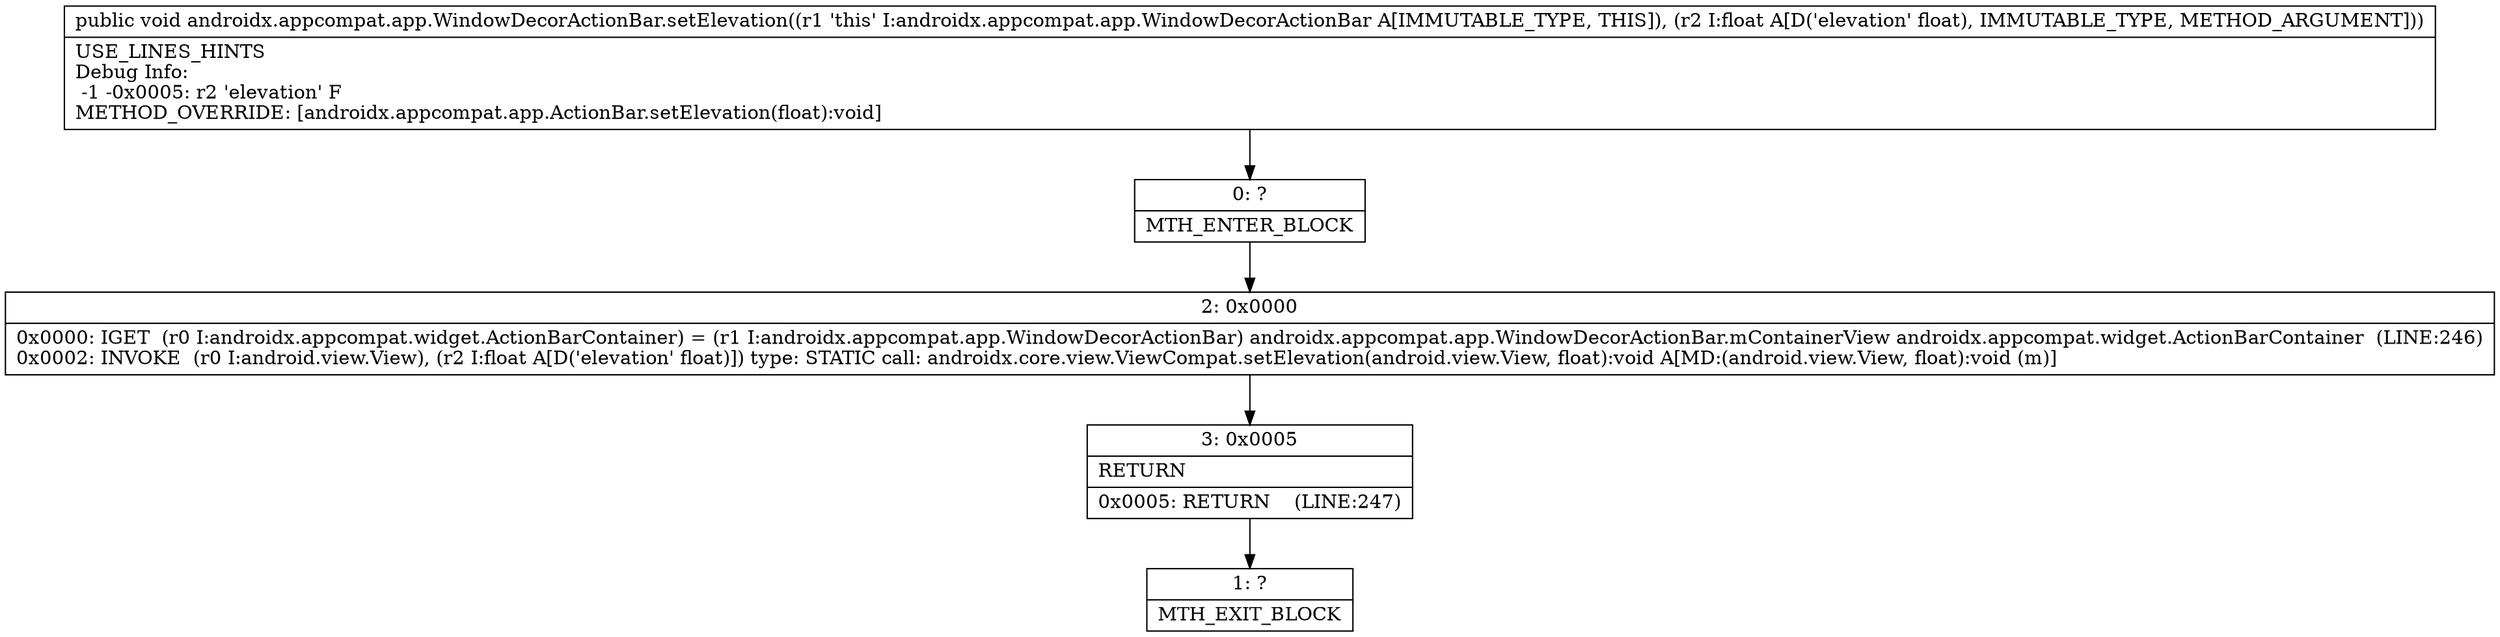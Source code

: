 digraph "CFG forandroidx.appcompat.app.WindowDecorActionBar.setElevation(F)V" {
Node_0 [shape=record,label="{0\:\ ?|MTH_ENTER_BLOCK\l}"];
Node_2 [shape=record,label="{2\:\ 0x0000|0x0000: IGET  (r0 I:androidx.appcompat.widget.ActionBarContainer) = (r1 I:androidx.appcompat.app.WindowDecorActionBar) androidx.appcompat.app.WindowDecorActionBar.mContainerView androidx.appcompat.widget.ActionBarContainer  (LINE:246)\l0x0002: INVOKE  (r0 I:android.view.View), (r2 I:float A[D('elevation' float)]) type: STATIC call: androidx.core.view.ViewCompat.setElevation(android.view.View, float):void A[MD:(android.view.View, float):void (m)]\l}"];
Node_3 [shape=record,label="{3\:\ 0x0005|RETURN\l|0x0005: RETURN    (LINE:247)\l}"];
Node_1 [shape=record,label="{1\:\ ?|MTH_EXIT_BLOCK\l}"];
MethodNode[shape=record,label="{public void androidx.appcompat.app.WindowDecorActionBar.setElevation((r1 'this' I:androidx.appcompat.app.WindowDecorActionBar A[IMMUTABLE_TYPE, THIS]), (r2 I:float A[D('elevation' float), IMMUTABLE_TYPE, METHOD_ARGUMENT]))  | USE_LINES_HINTS\lDebug Info:\l  \-1 \-0x0005: r2 'elevation' F\lMETHOD_OVERRIDE: [androidx.appcompat.app.ActionBar.setElevation(float):void]\l}"];
MethodNode -> Node_0;Node_0 -> Node_2;
Node_2 -> Node_3;
Node_3 -> Node_1;
}


